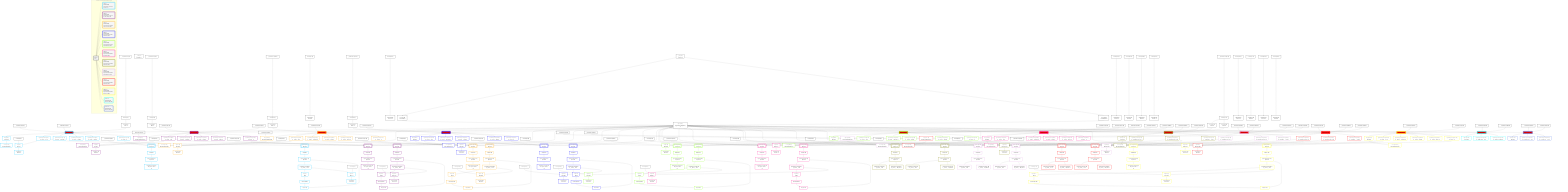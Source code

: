 graph TD
    classDef path fill:#eee,stroke:#000,color:#000
    classDef plan fill:#fff,stroke-width:3px,color:#000
    classDef itemplan fill:#fff,stroke-width:6px,color:#000
    classDef sideeffectplan fill:#f00,stroke-width:6px,color:#000
    classDef bucket fill:#f6f6f6,color:#000,stroke-width:6px,text-align:left


    %% define steps
    __Value3["__Value[3∈0]<br />ᐸcontextᐳ"]:::plan
    __Value5["__Value[5∈0]<br />ᐸrootValueᐳ"]:::plan
    __InputStaticLeaf9["__InputStaticLeaf[9∈0]"]:::plan
    __InputStaticLeaf12["__InputStaticLeaf[12∈0]"]:::plan
    __InputStaticLeaf15["__InputStaticLeaf[15∈0]"]:::plan
    Lambda24["Lambda[24∈0]"]:::plan
    Access25["Access[25∈0]<br />ᐸ24.1ᐳ"]:::plan
    Access27["Access[27∈0]<br />ᐸ3.pgSettingsᐳ"]:::plan
    Access28["Access[28∈0]<br />ᐸ3.withPgClientᐳ"]:::plan
    Object29["Object[29∈0]<br />ᐸ{pgSettings,withPgClient}ᐳ"]:::plan
    PgUpdate26[["PgUpdate[26∈1]"]]:::sideeffectplan
    Object30["Object[30∈1]<br />ᐸ{result}ᐳ"]:::plan
    Access31["Access[31∈1]<br />ᐸ30.clientMutationIdᐳ"]:::plan
    Constant32["Constant[32∈0]"]:::plan
    PgClassExpression33["PgClassExpression[33∈1]<br />ᐸ__person__.”id”ᐳ"]:::plan
    List34["List[34∈1]<br />ᐸ32,33ᐳ"]:::plan
    Lambda35["Lambda[35∈1]<br />ᐸencodeᐳ"]:::plan
    PgClassExpression37["PgClassExpression[37∈1]<br />ᐸ__person__...full_name”ᐳ"]:::plan
    PgClassExpression38["PgClassExpression[38∈1]<br />ᐸ__person__.”email”ᐳ"]:::plan
    PgClassExpression39["PgClassExpression[39∈1]<br />ᐸ__person__.”about”ᐳ"]:::plan
    __InputStaticLeaf40["__InputStaticLeaf[40∈0]"]:::plan
    PgClassExpression41["PgClassExpression[41∈1]<br />ᐸ__person__ᐳ"]:::plan
    PgSelect42[["PgSelect[42∈1]<br />ᐸpersonᐳ"]]:::plan
    First46["First[46∈1]"]:::plan
    PgSelectSingle47["PgSelectSingle[47∈1]<br />ᐸpersonᐳ"]:::plan
    PgClassExpression49["PgClassExpression[49∈1]<br />ᐸ”c”.”perso...lder! */<br />)ᐳ"]:::plan
    PgSelect54[["PgSelect[54∈1]<br />ᐸpersonᐳ"]]:::plan
    First59["First[59∈1]"]:::plan
    PgSelectSingle60["PgSelectSingle[60∈1]<br />ᐸpersonᐳ"]:::plan
    PgClassExpression63["PgClassExpression[63∈1]<br />ᐸ__person__.”id”ᐳ"]:::plan
    List64["List[64∈1]<br />ᐸ63ᐳ"]:::plan
    PgCursor62["PgCursor[62∈1]"]:::plan
    Edge61["Edge[61∈1]"]:::plan
    Constant65["Constant[65∈0]"]:::plan
    List67["List[67∈1]<br />ᐸ65,63ᐳ"]:::plan
    Lambda68["Lambda[68∈1]<br />ᐸencodeᐳ"]:::plan
    Constant70["Constant[70∈0]"]:::plan
    Lambda71["Lambda[71∈0]<br />ᐸencodeᐳ"]:::plan
    __InputStaticLeaf73["__InputStaticLeaf[73∈0]"]:::plan
    __InputStaticLeaf74["__InputStaticLeaf[74∈0]"]:::plan
    __InputStaticLeaf77["__InputStaticLeaf[77∈0]"]:::plan
    __InputStaticLeaf81["__InputStaticLeaf[81∈0]"]:::plan
    Lambda89["Lambda[89∈0]"]:::plan
    Access90["Access[90∈0]<br />ᐸ89.1ᐳ"]:::plan
    PgUpdate91[["PgUpdate[91∈2]"]]:::sideeffectplan
    Object95["Object[95∈2]<br />ᐸ{result,clientMutationId}ᐳ"]:::plan
    Access96["Access[96∈2]<br />ᐸ95.clientMutationIdᐳ"]:::plan
    Constant97["Constant[97∈0]"]:::plan
    PgClassExpression98["PgClassExpression[98∈2]<br />ᐸ__person__.”id”ᐳ"]:::plan
    List99["List[99∈2]<br />ᐸ97,98ᐳ"]:::plan
    Lambda100["Lambda[100∈2]<br />ᐸencodeᐳ"]:::plan
    PgClassExpression102["PgClassExpression[102∈2]<br />ᐸ__person__...full_name”ᐳ"]:::plan
    PgClassExpression103["PgClassExpression[103∈2]<br />ᐸ__person__.”email”ᐳ"]:::plan
    PgClassExpression104["PgClassExpression[104∈2]<br />ᐸ__person__.”about”ᐳ"]:::plan
    __InputStaticLeaf105["__InputStaticLeaf[105∈0]"]:::plan
    PgClassExpression106["PgClassExpression[106∈2]<br />ᐸ__person__ᐳ"]:::plan
    PgSelect107[["PgSelect[107∈2]<br />ᐸpersonᐳ"]]:::plan
    First111["First[111∈2]"]:::plan
    PgSelectSingle112["PgSelectSingle[112∈2]<br />ᐸpersonᐳ"]:::plan
    PgClassExpression114["PgClassExpression[114∈2]<br />ᐸ”c”.”perso...lder! */<br />)ᐳ"]:::plan
    PgSelect119[["PgSelect[119∈2]<br />ᐸpersonᐳ"]]:::plan
    First124["First[124∈2]"]:::plan
    PgSelectSingle125["PgSelectSingle[125∈2]<br />ᐸpersonᐳ"]:::plan
    PgClassExpression128["PgClassExpression[128∈2]<br />ᐸ__person__.”id”ᐳ"]:::plan
    List129["List[129∈2]<br />ᐸ128ᐳ"]:::plan
    PgCursor127["PgCursor[127∈2]"]:::plan
    Edge126["Edge[126∈2]"]:::plan
    Constant130["Constant[130∈0]"]:::plan
    List132["List[132∈2]<br />ᐸ130,128ᐳ"]:::plan
    Lambda133["Lambda[133∈2]<br />ᐸencodeᐳ"]:::plan
    Constant135["Constant[135∈0]"]:::plan
    Lambda136["Lambda[136∈0]<br />ᐸencodeᐳ"]:::plan
    __InputStaticLeaf138["__InputStaticLeaf[138∈0]"]:::plan
    __InputStaticLeaf139["__InputStaticLeaf[139∈0]"]:::plan
    __InputStaticLeaf145["__InputStaticLeaf[145∈0]"]:::plan
    Lambda154["Lambda[154∈0]"]:::plan
    Access155["Access[155∈0]<br />ᐸ154.1ᐳ"]:::plan
    PgUpdate156[["PgUpdate[156∈3]"]]:::sideeffectplan
    Object160["Object[160∈3]<br />ᐸ{result,clientMutationId}ᐳ"]:::plan
    Access161["Access[161∈3]<br />ᐸ160.clientMutationIdᐳ"]:::plan
    Constant162["Constant[162∈0]"]:::plan
    PgClassExpression163["PgClassExpression[163∈3]<br />ᐸ__person__.”id”ᐳ"]:::plan
    List164["List[164∈3]<br />ᐸ162,163ᐳ"]:::plan
    Lambda165["Lambda[165∈3]<br />ᐸencodeᐳ"]:::plan
    PgClassExpression167["PgClassExpression[167∈3]<br />ᐸ__person__...full_name”ᐳ"]:::plan
    PgClassExpression168["PgClassExpression[168∈3]<br />ᐸ__person__.”email”ᐳ"]:::plan
    PgClassExpression169["PgClassExpression[169∈3]<br />ᐸ__person__.”about”ᐳ"]:::plan
    __InputStaticLeaf170["__InputStaticLeaf[170∈0]"]:::plan
    PgClassExpression171["PgClassExpression[171∈3]<br />ᐸ__person__ᐳ"]:::plan
    PgSelect172[["PgSelect[172∈3]<br />ᐸpersonᐳ"]]:::plan
    First176["First[176∈3]"]:::plan
    PgSelectSingle177["PgSelectSingle[177∈3]<br />ᐸpersonᐳ"]:::plan
    PgClassExpression179["PgClassExpression[179∈3]<br />ᐸ”c”.”perso...lder! */<br />)ᐳ"]:::plan
    PgSelect184[["PgSelect[184∈3]<br />ᐸpersonᐳ"]]:::plan
    First189["First[189∈3]"]:::plan
    PgSelectSingle190["PgSelectSingle[190∈3]<br />ᐸpersonᐳ"]:::plan
    PgClassExpression193["PgClassExpression[193∈3]<br />ᐸ__person__.”id”ᐳ"]:::plan
    List194["List[194∈3]<br />ᐸ193ᐳ"]:::plan
    PgCursor192["PgCursor[192∈3]"]:::plan
    Edge191["Edge[191∈3]"]:::plan
    Constant195["Constant[195∈0]"]:::plan
    List197["List[197∈3]<br />ᐸ195,193ᐳ"]:::plan
    Lambda198["Lambda[198∈3]<br />ᐸencodeᐳ"]:::plan
    Constant200["Constant[200∈0]"]:::plan
    Lambda201["Lambda[201∈0]<br />ᐸencodeᐳ"]:::plan
    __InputStaticLeaf204["__InputStaticLeaf[204∈0]"]:::plan
    __InputStaticLeaf210["__InputStaticLeaf[210∈0]"]:::plan
    Lambda219["Lambda[219∈0]"]:::plan
    Access220["Access[220∈0]<br />ᐸ219.1ᐳ"]:::plan
    PgUpdate221[["PgUpdate[221∈4]"]]:::sideeffectplan
    Object225["Object[225∈4]<br />ᐸ{result}ᐳ"]:::plan
    Access226["Access[226∈4]<br />ᐸ225.clientMutationIdᐳ"]:::plan
    Constant227["Constant[227∈0]"]:::plan
    PgClassExpression228["PgClassExpression[228∈4]<br />ᐸ__person__.”id”ᐳ"]:::plan
    List229["List[229∈4]<br />ᐸ227,228ᐳ"]:::plan
    Lambda230["Lambda[230∈4]<br />ᐸencodeᐳ"]:::plan
    PgClassExpression232["PgClassExpression[232∈4]<br />ᐸ__person__...full_name”ᐳ"]:::plan
    PgClassExpression233["PgClassExpression[233∈4]<br />ᐸ__person__.”email”ᐳ"]:::plan
    PgClassExpression234["PgClassExpression[234∈4]<br />ᐸ__person__.”about”ᐳ"]:::plan
    __InputStaticLeaf235["__InputStaticLeaf[235∈0]"]:::plan
    PgClassExpression236["PgClassExpression[236∈4]<br />ᐸ__person__ᐳ"]:::plan
    PgSelect237[["PgSelect[237∈4]<br />ᐸpersonᐳ"]]:::plan
    First241["First[241∈4]"]:::plan
    PgSelectSingle242["PgSelectSingle[242∈4]<br />ᐸpersonᐳ"]:::plan
    PgClassExpression244["PgClassExpression[244∈4]<br />ᐸ”c”.”perso...lder! */<br />)ᐳ"]:::plan
    PgSelect249[["PgSelect[249∈4]<br />ᐸpersonᐳ"]]:::plan
    First254["First[254∈4]"]:::plan
    PgSelectSingle255["PgSelectSingle[255∈4]<br />ᐸpersonᐳ"]:::plan
    PgClassExpression258["PgClassExpression[258∈4]<br />ᐸ__person__.”id”ᐳ"]:::plan
    List259["List[259∈4]<br />ᐸ258ᐳ"]:::plan
    PgCursor257["PgCursor[257∈4]"]:::plan
    Edge256["Edge[256∈4]"]:::plan
    Constant260["Constant[260∈0]"]:::plan
    List262["List[262∈4]<br />ᐸ260,258ᐳ"]:::plan
    Lambda263["Lambda[263∈4]<br />ᐸencodeᐳ"]:::plan
    Constant265["Constant[265∈0]"]:::plan
    Lambda266["Lambda[266∈0]<br />ᐸencodeᐳ"]:::plan
    __InputStaticLeaf269["__InputStaticLeaf[269∈0]"]:::plan
    __InputStaticLeaf272["__InputStaticLeaf[272∈0]"]:::plan
    __InputStaticLeaf275["__InputStaticLeaf[275∈0]"]:::plan
    PgUpdate284[["PgUpdate[284∈5]"]]:::sideeffectplan
    Object288["Object[288∈5]<br />ᐸ{result}ᐳ"]:::plan
    Access289["Access[289∈5]<br />ᐸ288.clientMutationIdᐳ"]:::plan
    Constant290["Constant[290∈0]"]:::plan
    PgClassExpression291["PgClassExpression[291∈5]<br />ᐸ__person__.”id”ᐳ"]:::plan
    List292["List[292∈5]<br />ᐸ290,291ᐳ"]:::plan
    Lambda293["Lambda[293∈5]<br />ᐸencodeᐳ"]:::plan
    PgClassExpression295["PgClassExpression[295∈5]<br />ᐸ__person__...full_name”ᐳ"]:::plan
    PgClassExpression296["PgClassExpression[296∈5]<br />ᐸ__person__.”email”ᐳ"]:::plan
    PgClassExpression297["PgClassExpression[297∈5]<br />ᐸ__person__.”about”ᐳ"]:::plan
    __InputStaticLeaf298["__InputStaticLeaf[298∈0]"]:::plan
    PgClassExpression299["PgClassExpression[299∈5]<br />ᐸ__person__ᐳ"]:::plan
    PgSelect300[["PgSelect[300∈5]<br />ᐸpersonᐳ"]]:::plan
    First304["First[304∈5]"]:::plan
    PgSelectSingle305["PgSelectSingle[305∈5]<br />ᐸpersonᐳ"]:::plan
    PgClassExpression307["PgClassExpression[307∈5]<br />ᐸ”c”.”perso...lder! */<br />)ᐳ"]:::plan
    PgSelect312[["PgSelect[312∈5]<br />ᐸpersonᐳ"]]:::plan
    First317["First[317∈5]"]:::plan
    PgSelectSingle318["PgSelectSingle[318∈5]<br />ᐸpersonᐳ"]:::plan
    PgClassExpression321["PgClassExpression[321∈5]<br />ᐸ__person__.”id”ᐳ"]:::plan
    List322["List[322∈5]<br />ᐸ321ᐳ"]:::plan
    PgCursor320["PgCursor[320∈5]"]:::plan
    Edge319["Edge[319∈5]"]:::plan
    Constant323["Constant[323∈0]"]:::plan
    List325["List[325∈5]<br />ᐸ323,321ᐳ"]:::plan
    Lambda326["Lambda[326∈5]<br />ᐸencodeᐳ"]:::plan
    Constant328["Constant[328∈0]"]:::plan
    Lambda329["Lambda[329∈0]<br />ᐸencodeᐳ"]:::plan
    __InputStaticLeaf332["__InputStaticLeaf[332∈0]"]:::plan
    __InputStaticLeaf338["__InputStaticLeaf[338∈0]"]:::plan
    PgUpdate347[["PgUpdate[347∈6]"]]:::sideeffectplan
    Object351["Object[351∈6]<br />ᐸ{result}ᐳ"]:::plan
    Access352["Access[352∈6]<br />ᐸ351.clientMutationIdᐳ"]:::plan
    Constant353["Constant[353∈0]"]:::plan
    PgClassExpression354["PgClassExpression[354∈6]<br />ᐸ__person__.”id”ᐳ"]:::plan
    List355["List[355∈6]<br />ᐸ353,354ᐳ"]:::plan
    Lambda356["Lambda[356∈6]<br />ᐸencodeᐳ"]:::plan
    PgClassExpression358["PgClassExpression[358∈6]<br />ᐸ__person__...full_name”ᐳ"]:::plan
    PgClassExpression359["PgClassExpression[359∈6]<br />ᐸ__person__.”email”ᐳ"]:::plan
    PgClassExpression360["PgClassExpression[360∈6]<br />ᐸ__person__.”about”ᐳ"]:::plan
    __InputStaticLeaf361["__InputStaticLeaf[361∈0]"]:::plan
    PgClassExpression362["PgClassExpression[362∈6]<br />ᐸ__person__ᐳ"]:::plan
    PgSelect363[["PgSelect[363∈6]<br />ᐸpersonᐳ"]]:::plan
    First367["First[367∈6]"]:::plan
    PgSelectSingle368["PgSelectSingle[368∈6]<br />ᐸpersonᐳ"]:::plan
    PgClassExpression370["PgClassExpression[370∈6]<br />ᐸ”c”.”perso...lder! */<br />)ᐳ"]:::plan
    PgSelect375[["PgSelect[375∈6]<br />ᐸpersonᐳ"]]:::plan
    First380["First[380∈6]"]:::plan
    PgSelectSingle381["PgSelectSingle[381∈6]<br />ᐸpersonᐳ"]:::plan
    PgClassExpression384["PgClassExpression[384∈6]<br />ᐸ__person__.”id”ᐳ"]:::plan
    List385["List[385∈6]<br />ᐸ384ᐳ"]:::plan
    PgCursor383["PgCursor[383∈6]"]:::plan
    Edge382["Edge[382∈6]"]:::plan
    Constant386["Constant[386∈0]"]:::plan
    List388["List[388∈6]<br />ᐸ386,384ᐳ"]:::plan
    Lambda389["Lambda[389∈6]<br />ᐸencodeᐳ"]:::plan
    Constant391["Constant[391∈0]"]:::plan
    Lambda392["Lambda[392∈0]<br />ᐸencodeᐳ"]:::plan
    __InputStaticLeaf395["__InputStaticLeaf[395∈0]"]:::plan
    __InputStaticLeaf398["__InputStaticLeaf[398∈0]"]:::plan
    __InputStaticLeaf399["__InputStaticLeaf[399∈0]"]:::plan
    Lambda400["Lambda[400∈0]"]:::plan
    Access401["Access[401∈0]<br />ᐸ400.1ᐳ"]:::plan
    Access402["Access[402∈0]<br />ᐸ400.2ᐳ"]:::plan
    PgUpdate403[["PgUpdate[403∈7]"]]:::sideeffectplan
    Object407["Object[407∈7]<br />ᐸ{result}ᐳ"]:::plan
    Access408["Access[408∈7]<br />ᐸ407.clientMutationIdᐳ"]:::plan
    Constant409["Constant[409∈0]"]:::plan
    PgClassExpression410["PgClassExpression[410∈7]<br />ᐸ__compound...rson_id_1”ᐳ"]:::plan
    PgClassExpression411["PgClassExpression[411∈7]<br />ᐸ__compound...rson_id_2”ᐳ"]:::plan
    List412["List[412∈7]<br />ᐸ409,410,411ᐳ"]:::plan
    Lambda413["Lambda[413∈7]<br />ᐸencodeᐳ"]:::plan
    PgClassExpression416["PgClassExpression[416∈7]<br />ᐸ__compound...__.”extra”ᐳ"]:::plan
    PgSelect418[["PgSelect[418∈7]<br />ᐸpersonᐳ"]]:::plan
    First422["First[422∈7]"]:::plan
    PgSelectSingle423["PgSelectSingle[423∈7]<br />ᐸpersonᐳ"]:::plan
    PgClassExpression424["PgClassExpression[424∈7]<br />ᐸ__person__.”id”ᐳ"]:::plan
    PgClassExpression425["PgClassExpression[425∈7]<br />ᐸ__person__...full_name”ᐳ"]:::plan
    PgSelect427[["PgSelect[427∈7]<br />ᐸpersonᐳ"]]:::plan
    First431["First[431∈7]"]:::plan
    PgSelectSingle432["PgSelectSingle[432∈7]<br />ᐸpersonᐳ"]:::plan
    PgClassExpression433["PgClassExpression[433∈7]<br />ᐸ__person__.”id”ᐳ"]:::plan
    PgClassExpression434["PgClassExpression[434∈7]<br />ᐸ__person__...full_name”ᐳ"]:::plan
    Constant435["Constant[435∈0]"]:::plan
    Lambda436["Lambda[436∈0]<br />ᐸencodeᐳ"]:::plan
    __InputStaticLeaf438["__InputStaticLeaf[438∈0]"]:::plan
    __InputStaticLeaf439["__InputStaticLeaf[439∈0]"]:::plan
    __InputStaticLeaf440["__InputStaticLeaf[440∈0]"]:::plan
    __InputStaticLeaf443["__InputStaticLeaf[443∈0]"]:::plan
    __InputStaticLeaf444["__InputStaticLeaf[444∈0]"]:::plan
    PgUpdate445[["PgUpdate[445∈8]"]]:::sideeffectplan
    Object449["Object[449∈8]<br />ᐸ{result,clientMutationId}ᐳ"]:::plan
    Access450["Access[450∈8]<br />ᐸ449.clientMutationIdᐳ"]:::plan
    Constant451["Constant[451∈0]"]:::plan
    PgClassExpression452["PgClassExpression[452∈8]<br />ᐸ__compound...rson_id_1”ᐳ"]:::plan
    PgClassExpression453["PgClassExpression[453∈8]<br />ᐸ__compound...rson_id_2”ᐳ"]:::plan
    List454["List[454∈8]<br />ᐸ451,452,453ᐳ"]:::plan
    Lambda455["Lambda[455∈8]<br />ᐸencodeᐳ"]:::plan
    PgClassExpression458["PgClassExpression[458∈8]<br />ᐸ__compound...__.”extra”ᐳ"]:::plan
    PgSelect460[["PgSelect[460∈8]<br />ᐸpersonᐳ"]]:::plan
    First464["First[464∈8]"]:::plan
    PgSelectSingle465["PgSelectSingle[465∈8]<br />ᐸpersonᐳ"]:::plan
    PgClassExpression466["PgClassExpression[466∈8]<br />ᐸ__person__.”id”ᐳ"]:::plan
    PgClassExpression467["PgClassExpression[467∈8]<br />ᐸ__person__...full_name”ᐳ"]:::plan
    PgSelect469[["PgSelect[469∈8]<br />ᐸpersonᐳ"]]:::plan
    First473["First[473∈8]"]:::plan
    PgSelectSingle474["PgSelectSingle[474∈8]<br />ᐸpersonᐳ"]:::plan
    PgClassExpression475["PgClassExpression[475∈8]<br />ᐸ__person__.”id”ᐳ"]:::plan
    PgClassExpression476["PgClassExpression[476∈8]<br />ᐸ__person__...full_name”ᐳ"]:::plan
    Constant477["Constant[477∈0]"]:::plan
    Lambda478["Lambda[478∈0]<br />ᐸencodeᐳ"]:::plan
    __InputStaticLeaf480["__InputStaticLeaf[480∈0]"]:::plan
    __InputStaticLeaf481["__InputStaticLeaf[481∈0]"]:::plan
    __InputStaticLeaf482["__InputStaticLeaf[482∈0]"]:::plan
    __InputStaticLeaf486["__InputStaticLeaf[486∈0]"]:::plan
    PgUpdate487[["PgUpdate[487∈9]"]]:::sideeffectplan
    Object491["Object[491∈9]<br />ᐸ{result,clientMutationId}ᐳ"]:::plan
    Access492["Access[492∈9]<br />ᐸ491.clientMutationIdᐳ"]:::plan
    Constant493["Constant[493∈0]"]:::plan
    PgClassExpression494["PgClassExpression[494∈9]<br />ᐸ__compound...rson_id_1”ᐳ"]:::plan
    PgClassExpression495["PgClassExpression[495∈9]<br />ᐸ__compound...rson_id_2”ᐳ"]:::plan
    List496["List[496∈9]<br />ᐸ493,494,495ᐳ"]:::plan
    Lambda497["Lambda[497∈9]<br />ᐸencodeᐳ"]:::plan
    PgClassExpression500["PgClassExpression[500∈9]<br />ᐸ__compound...__.”extra”ᐳ"]:::plan
    PgSelect502[["PgSelect[502∈9]<br />ᐸpersonᐳ"]]:::plan
    First506["First[506∈9]"]:::plan
    PgSelectSingle507["PgSelectSingle[507∈9]<br />ᐸpersonᐳ"]:::plan
    PgClassExpression508["PgClassExpression[508∈9]<br />ᐸ__person__.”id”ᐳ"]:::plan
    PgClassExpression509["PgClassExpression[509∈9]<br />ᐸ__person__...full_name”ᐳ"]:::plan
    PgSelect511[["PgSelect[511∈9]<br />ᐸpersonᐳ"]]:::plan
    First515["First[515∈9]"]:::plan
    PgSelectSingle516["PgSelectSingle[516∈9]<br />ᐸpersonᐳ"]:::plan
    PgClassExpression517["PgClassExpression[517∈9]<br />ᐸ__person__.”id”ᐳ"]:::plan
    PgClassExpression518["PgClassExpression[518∈9]<br />ᐸ__person__...full_name”ᐳ"]:::plan
    Constant519["Constant[519∈0]"]:::plan
    Lambda520["Lambda[520∈0]<br />ᐸencodeᐳ"]:::plan
    __InputStaticLeaf523["__InputStaticLeaf[523∈0]"]:::plan
    __InputStaticLeaf530["__InputStaticLeaf[530∈0]"]:::plan
    PgUpdate538[["PgUpdate[538∈10]"]]:::sideeffectplan
    Object542["Object[542∈10]<br />ᐸ{result}ᐳ"]:::plan
    Access543["Access[543∈10]<br />ᐸ542.clientMutationIdᐳ"]:::plan
    Constant544["Constant[544∈0]"]:::plan
    PgClassExpression545["PgClassExpression[545∈10]<br />ᐸ__person__.”id”ᐳ"]:::plan
    List546["List[546∈10]<br />ᐸ544,545ᐳ"]:::plan
    Lambda547["Lambda[547∈10]<br />ᐸencodeᐳ"]:::plan
    PgClassExpression549["PgClassExpression[549∈10]<br />ᐸ__person__...full_name”ᐳ"]:::plan
    PgClassExpression550["PgClassExpression[550∈10]<br />ᐸ__person__.”email”ᐳ"]:::plan
    PgClassExpression551["PgClassExpression[551∈10]<br />ᐸ__person__.”about”ᐳ"]:::plan
    __InputStaticLeaf552["__InputStaticLeaf[552∈0]"]:::plan
    PgClassExpression553["PgClassExpression[553∈10]<br />ᐸ__person__ᐳ"]:::plan
    PgSelect554[["PgSelect[554∈10]<br />ᐸpersonᐳ"]]:::plan
    First558["First[558∈10]"]:::plan
    PgSelectSingle559["PgSelectSingle[559∈10]<br />ᐸpersonᐳ"]:::plan
    PgClassExpression561["PgClassExpression[561∈10]<br />ᐸ”c”.”perso...lder! */<br />)ᐳ"]:::plan
    PgSelect566[["PgSelect[566∈10]<br />ᐸpersonᐳ"]]:::plan
    First571["First[571∈10]"]:::plan
    PgSelectSingle572["PgSelectSingle[572∈10]<br />ᐸpersonᐳ"]:::plan
    PgClassExpression575["PgClassExpression[575∈10]<br />ᐸ__person__.”id”ᐳ"]:::plan
    List576["List[576∈10]<br />ᐸ575ᐳ"]:::plan
    PgCursor574["PgCursor[574∈10]"]:::plan
    Edge573["Edge[573∈10]"]:::plan
    Constant577["Constant[577∈0]"]:::plan
    List579["List[579∈10]<br />ᐸ577,575ᐳ"]:::plan
    Lambda580["Lambda[580∈10]<br />ᐸencodeᐳ"]:::plan
    Constant582["Constant[582∈0]"]:::plan
    Lambda583["Lambda[583∈0]<br />ᐸencodeᐳ"]:::plan
    __InputStaticLeaf586["__InputStaticLeaf[586∈0]"]:::plan
    __InputStaticLeaf589["__InputStaticLeaf[589∈0]"]:::plan
    PgUpdate590[["PgUpdate[590∈11]"]]:::sideeffectplan
    Object594["Object[594∈11]<br />ᐸ{result}ᐳ"]:::plan
    PgClassExpression595["PgClassExpression[595∈11]<br />ᐸ__default_value__.”id”ᐳ"]:::plan
    PgClassExpression596["PgClassExpression[596∈11]<br />ᐸ__default_...ull_value”ᐳ"]:::plan
    __InputStaticLeaf599["__InputStaticLeaf[599∈0]"]:::plan
    __InputStaticLeaf602["__InputStaticLeaf[602∈0]"]:::plan
    PgUpdate603[["PgUpdate[603∈12]"]]:::sideeffectplan
    Object607["Object[607∈12]<br />ᐸ{result}ᐳ"]:::plan
    PgClassExpression608["PgClassExpression[608∈12]<br />ᐸ__no_primary_key__.”id”ᐳ"]:::plan
    PgClassExpression609["PgClassExpression[609∈12]<br />ᐸ__no_prima...ey__.”str”ᐳ"]:::plan

    %% plan dependencies
    __InputStaticLeaf9 --> Lambda24
    Lambda24 --> Access25
    __Value3 --> Access27
    __Value3 --> Access28
    Access27 & Access28 --> Object29
    Object29 & Access25 & __InputStaticLeaf12 & __InputStaticLeaf15 --> PgUpdate26
    PgUpdate26 --> Object30
    Object30 --> Access31
    PgUpdate26 --> PgClassExpression33
    Constant32 & PgClassExpression33 --> List34
    List34 --> Lambda35
    PgUpdate26 --> PgClassExpression37
    PgUpdate26 --> PgClassExpression38
    PgUpdate26 --> PgClassExpression39
    PgUpdate26 --> PgClassExpression41
    Object29 & PgClassExpression41 & __InputStaticLeaf40 --> PgSelect42
    PgSelect42 --> First46
    First46 --> PgSelectSingle47
    PgSelectSingle47 --> PgClassExpression49
    Object29 & PgClassExpression33 --> PgSelect54
    PgSelect54 --> First59
    First59 --> PgSelectSingle60
    PgSelectSingle60 --> PgClassExpression63
    PgClassExpression63 --> List64
    List64 --> PgCursor62
    PgSelectSingle60 & PgCursor62 --> Edge61
    Constant65 & PgClassExpression63 --> List67
    List67 --> Lambda68
    Constant70 --> Lambda71
    __InputStaticLeaf74 --> Lambda89
    Lambda89 --> Access90
    Object29 & Access90 & __InputStaticLeaf77 & __InputStaticLeaf81 --> PgUpdate91
    PgUpdate91 & __InputStaticLeaf73 --> Object95
    Object95 --> Access96
    PgUpdate91 --> PgClassExpression98
    Constant97 & PgClassExpression98 --> List99
    List99 --> Lambda100
    PgUpdate91 --> PgClassExpression102
    PgUpdate91 --> PgClassExpression103
    PgUpdate91 --> PgClassExpression104
    PgUpdate91 --> PgClassExpression106
    Object29 & PgClassExpression106 & __InputStaticLeaf105 --> PgSelect107
    PgSelect107 --> First111
    First111 --> PgSelectSingle112
    PgSelectSingle112 --> PgClassExpression114
    Object29 & PgClassExpression98 --> PgSelect119
    PgSelect119 --> First124
    First124 --> PgSelectSingle125
    PgSelectSingle125 --> PgClassExpression128
    PgClassExpression128 --> List129
    List129 --> PgCursor127
    PgSelectSingle125 & PgCursor127 --> Edge126
    Constant130 & PgClassExpression128 --> List132
    List132 --> Lambda133
    Constant135 --> Lambda136
    __InputStaticLeaf139 --> Lambda154
    Lambda154 --> Access155
    Object29 & Access155 & __InputStaticLeaf145 --> PgUpdate156
    PgUpdate156 & __InputStaticLeaf138 --> Object160
    Object160 --> Access161
    PgUpdate156 --> PgClassExpression163
    Constant162 & PgClassExpression163 --> List164
    List164 --> Lambda165
    PgUpdate156 --> PgClassExpression167
    PgUpdate156 --> PgClassExpression168
    PgUpdate156 --> PgClassExpression169
    PgUpdate156 --> PgClassExpression171
    Object29 & PgClassExpression171 & __InputStaticLeaf170 --> PgSelect172
    PgSelect172 --> First176
    First176 --> PgSelectSingle177
    PgSelectSingle177 --> PgClassExpression179
    Object29 & PgClassExpression163 --> PgSelect184
    PgSelect184 --> First189
    First189 --> PgSelectSingle190
    PgSelectSingle190 --> PgClassExpression193
    PgClassExpression193 --> List194
    List194 --> PgCursor192
    PgSelectSingle190 & PgCursor192 --> Edge191
    Constant195 & PgClassExpression193 --> List197
    List197 --> Lambda198
    Constant200 --> Lambda201
    __InputStaticLeaf204 --> Lambda219
    Lambda219 --> Access220
    Object29 & Access220 & __InputStaticLeaf210 --> PgUpdate221
    PgUpdate221 --> Object225
    Object225 --> Access226
    PgUpdate221 --> PgClassExpression228
    Constant227 & PgClassExpression228 --> List229
    List229 --> Lambda230
    PgUpdate221 --> PgClassExpression232
    PgUpdate221 --> PgClassExpression233
    PgUpdate221 --> PgClassExpression234
    PgUpdate221 --> PgClassExpression236
    Object29 & PgClassExpression236 & __InputStaticLeaf235 --> PgSelect237
    PgSelect237 --> First241
    First241 --> PgSelectSingle242
    PgSelectSingle242 --> PgClassExpression244
    Object29 & PgClassExpression228 --> PgSelect249
    PgSelect249 --> First254
    First254 --> PgSelectSingle255
    PgSelectSingle255 --> PgClassExpression258
    PgClassExpression258 --> List259
    List259 --> PgCursor257
    PgSelectSingle255 & PgCursor257 --> Edge256
    Constant260 & PgClassExpression258 --> List262
    List262 --> Lambda263
    Constant265 --> Lambda266
    Object29 & __InputStaticLeaf269 & __InputStaticLeaf272 & __InputStaticLeaf275 --> PgUpdate284
    PgUpdate284 --> Object288
    Object288 --> Access289
    PgUpdate284 --> PgClassExpression291
    Constant290 & PgClassExpression291 --> List292
    List292 --> Lambda293
    PgUpdate284 --> PgClassExpression295
    PgUpdate284 --> PgClassExpression296
    PgUpdate284 --> PgClassExpression297
    PgUpdate284 --> PgClassExpression299
    Object29 & PgClassExpression299 & __InputStaticLeaf298 --> PgSelect300
    PgSelect300 --> First304
    First304 --> PgSelectSingle305
    PgSelectSingle305 --> PgClassExpression307
    Object29 & PgClassExpression291 --> PgSelect312
    PgSelect312 --> First317
    First317 --> PgSelectSingle318
    PgSelectSingle318 --> PgClassExpression321
    PgClassExpression321 --> List322
    List322 --> PgCursor320
    PgSelectSingle318 & PgCursor320 --> Edge319
    Constant323 & PgClassExpression321 --> List325
    List325 --> Lambda326
    Constant328 --> Lambda329
    Object29 & __InputStaticLeaf332 & __InputStaticLeaf338 --> PgUpdate347
    PgUpdate347 --> Object351
    Object351 --> Access352
    PgUpdate347 --> PgClassExpression354
    Constant353 & PgClassExpression354 --> List355
    List355 --> Lambda356
    PgUpdate347 --> PgClassExpression358
    PgUpdate347 --> PgClassExpression359
    PgUpdate347 --> PgClassExpression360
    PgUpdate347 --> PgClassExpression362
    Object29 & PgClassExpression362 & __InputStaticLeaf361 --> PgSelect363
    PgSelect363 --> First367
    First367 --> PgSelectSingle368
    PgSelectSingle368 --> PgClassExpression370
    Object29 & PgClassExpression354 --> PgSelect375
    PgSelect375 --> First380
    First380 --> PgSelectSingle381
    PgSelectSingle381 --> PgClassExpression384
    PgClassExpression384 --> List385
    List385 --> PgCursor383
    PgSelectSingle381 & PgCursor383 --> Edge382
    Constant386 & PgClassExpression384 --> List388
    List388 --> Lambda389
    Constant391 --> Lambda392
    __InputStaticLeaf395 --> Lambda400
    Lambda400 --> Access401
    Lambda400 --> Access402
    Object29 & Access401 & Access402 & __InputStaticLeaf398 & __InputStaticLeaf399 --> PgUpdate403
    PgUpdate403 --> Object407
    Object407 --> Access408
    PgUpdate403 --> PgClassExpression410
    PgUpdate403 --> PgClassExpression411
    Constant409 & PgClassExpression410 & PgClassExpression411 --> List412
    List412 --> Lambda413
    PgUpdate403 --> PgClassExpression416
    Object29 & PgClassExpression410 --> PgSelect418
    PgSelect418 --> First422
    First422 --> PgSelectSingle423
    PgSelectSingle423 --> PgClassExpression424
    PgSelectSingle423 --> PgClassExpression425
    Object29 & PgClassExpression411 --> PgSelect427
    PgSelect427 --> First431
    First431 --> PgSelectSingle432
    PgSelectSingle432 --> PgClassExpression433
    PgSelectSingle432 --> PgClassExpression434
    Constant435 --> Lambda436
    Object29 & __InputStaticLeaf439 & __InputStaticLeaf440 & __InputStaticLeaf443 & __InputStaticLeaf444 --> PgUpdate445
    PgUpdate445 & __InputStaticLeaf438 --> Object449
    Object449 --> Access450
    PgUpdate445 --> PgClassExpression452
    PgUpdate445 --> PgClassExpression453
    Constant451 & PgClassExpression452 & PgClassExpression453 --> List454
    List454 --> Lambda455
    PgUpdate445 --> PgClassExpression458
    Object29 & PgClassExpression452 --> PgSelect460
    PgSelect460 --> First464
    First464 --> PgSelectSingle465
    PgSelectSingle465 --> PgClassExpression466
    PgSelectSingle465 --> PgClassExpression467
    Object29 & PgClassExpression453 --> PgSelect469
    PgSelect469 --> First473
    First473 --> PgSelectSingle474
    PgSelectSingle474 --> PgClassExpression475
    PgSelectSingle474 --> PgClassExpression476
    Constant477 --> Lambda478
    Object29 & __InputStaticLeaf481 & __InputStaticLeaf482 & __InputStaticLeaf486 --> PgUpdate487
    PgUpdate487 & __InputStaticLeaf480 --> Object491
    Object491 --> Access492
    PgUpdate487 --> PgClassExpression494
    PgUpdate487 --> PgClassExpression495
    Constant493 & PgClassExpression494 & PgClassExpression495 --> List496
    List496 --> Lambda497
    PgUpdate487 --> PgClassExpression500
    Object29 & PgClassExpression494 --> PgSelect502
    PgSelect502 --> First506
    First506 --> PgSelectSingle507
    PgSelectSingle507 --> PgClassExpression508
    PgSelectSingle507 --> PgClassExpression509
    Object29 & PgClassExpression495 --> PgSelect511
    PgSelect511 --> First515
    First515 --> PgSelectSingle516
    PgSelectSingle516 --> PgClassExpression517
    PgSelectSingle516 --> PgClassExpression518
    Constant519 --> Lambda520
    Object29 & __InputStaticLeaf523 & __InputStaticLeaf530 --> PgUpdate538
    PgUpdate538 --> Object542
    Object542 --> Access543
    PgUpdate538 --> PgClassExpression545
    Constant544 & PgClassExpression545 --> List546
    List546 --> Lambda547
    PgUpdate538 --> PgClassExpression549
    PgUpdate538 --> PgClassExpression550
    PgUpdate538 --> PgClassExpression551
    PgUpdate538 --> PgClassExpression553
    Object29 & PgClassExpression553 & __InputStaticLeaf552 --> PgSelect554
    PgSelect554 --> First558
    First558 --> PgSelectSingle559
    PgSelectSingle559 --> PgClassExpression561
    Object29 & PgClassExpression545 --> PgSelect566
    PgSelect566 --> First571
    First571 --> PgSelectSingle572
    PgSelectSingle572 --> PgClassExpression575
    PgClassExpression575 --> List576
    List576 --> PgCursor574
    PgSelectSingle572 & PgCursor574 --> Edge573
    Constant577 & PgClassExpression575 --> List579
    List579 --> Lambda580
    Constant582 --> Lambda583
    Object29 & __InputStaticLeaf586 & __InputStaticLeaf589 --> PgUpdate590
    PgUpdate590 --> Object594
    PgUpdate590 --> PgClassExpression595
    PgUpdate590 --> PgClassExpression596
    Object29 & __InputStaticLeaf599 & __InputStaticLeaf602 --> PgUpdate603
    PgUpdate603 --> Object607
    PgUpdate603 --> PgClassExpression608
    PgUpdate603 --> PgClassExpression609

    %% plan-to-path relationships

    subgraph "Buckets for mutations/v4/mutation-update"
    Bucket0("Bucket 0<br />(root)"):::bucket
    classDef bucket0 stroke:#696969
    class Bucket0,__Value3,__Value5,__InputStaticLeaf9,__InputStaticLeaf12,__InputStaticLeaf15,Lambda24,Access25,Access27,Access28,Object29,Constant32,__InputStaticLeaf40,Constant65,Constant70,Lambda71,__InputStaticLeaf73,__InputStaticLeaf74,__InputStaticLeaf77,__InputStaticLeaf81,Lambda89,Access90,Constant97,__InputStaticLeaf105,Constant130,Constant135,Lambda136,__InputStaticLeaf138,__InputStaticLeaf139,__InputStaticLeaf145,Lambda154,Access155,Constant162,__InputStaticLeaf170,Constant195,Constant200,Lambda201,__InputStaticLeaf204,__InputStaticLeaf210,Lambda219,Access220,Constant227,__InputStaticLeaf235,Constant260,Constant265,Lambda266,__InputStaticLeaf269,__InputStaticLeaf272,__InputStaticLeaf275,Constant290,__InputStaticLeaf298,Constant323,Constant328,Lambda329,__InputStaticLeaf332,__InputStaticLeaf338,Constant353,__InputStaticLeaf361,Constant386,Constant391,Lambda392,__InputStaticLeaf395,__InputStaticLeaf398,__InputStaticLeaf399,Lambda400,Access401,Access402,Constant409,Constant435,Lambda436,__InputStaticLeaf438,__InputStaticLeaf439,__InputStaticLeaf440,__InputStaticLeaf443,__InputStaticLeaf444,Constant451,Constant477,Lambda478,__InputStaticLeaf480,__InputStaticLeaf481,__InputStaticLeaf482,__InputStaticLeaf486,Constant493,Constant519,Lambda520,__InputStaticLeaf523,__InputStaticLeaf530,Constant544,__InputStaticLeaf552,Constant577,Constant582,Lambda583,__InputStaticLeaf586,__InputStaticLeaf589,__InputStaticLeaf599,__InputStaticLeaf602 bucket0
    Bucket1("Bucket 1<br />(mutationField)<br />Deps: 29, 25, 12, 15, 32, 40, 65, 5, 71"):::bucket
    classDef bucket1 stroke:#00bfff
    class Bucket1,PgUpdate26,Object30,Access31,PgClassExpression33,List34,Lambda35,PgClassExpression37,PgClassExpression38,PgClassExpression39,PgClassExpression41,PgSelect42,First46,PgSelectSingle47,PgClassExpression49,PgSelect54,First59,PgSelectSingle60,Edge61,PgCursor62,PgClassExpression63,List64,List67,Lambda68 bucket1
    Bucket2("Bucket 2<br />(mutationField)<br />Deps: 29, 90, 77, 81, 73, 97, 105, 130, 5, 136"):::bucket
    classDef bucket2 stroke:#7f007f
    class Bucket2,PgUpdate91,Object95,Access96,PgClassExpression98,List99,Lambda100,PgClassExpression102,PgClassExpression103,PgClassExpression104,PgClassExpression106,PgSelect107,First111,PgSelectSingle112,PgClassExpression114,PgSelect119,First124,PgSelectSingle125,Edge126,PgCursor127,PgClassExpression128,List129,List132,Lambda133 bucket2
    Bucket3("Bucket 3<br />(mutationField)<br />Deps: 29, 155, 145, 138, 162, 170, 195, 5, 201"):::bucket
    classDef bucket3 stroke:#ffa500
    class Bucket3,PgUpdate156,Object160,Access161,PgClassExpression163,List164,Lambda165,PgClassExpression167,PgClassExpression168,PgClassExpression169,PgClassExpression171,PgSelect172,First176,PgSelectSingle177,PgClassExpression179,PgSelect184,First189,PgSelectSingle190,Edge191,PgCursor192,PgClassExpression193,List194,List197,Lambda198 bucket3
    Bucket4("Bucket 4<br />(mutationField)<br />Deps: 29, 220, 210, 227, 235, 260, 5, 266"):::bucket
    classDef bucket4 stroke:#0000ff
    class Bucket4,PgUpdate221,Object225,Access226,PgClassExpression228,List229,Lambda230,PgClassExpression232,PgClassExpression233,PgClassExpression234,PgClassExpression236,PgSelect237,First241,PgSelectSingle242,PgClassExpression244,PgSelect249,First254,PgSelectSingle255,Edge256,PgCursor257,PgClassExpression258,List259,List262,Lambda263 bucket4
    Bucket5("Bucket 5<br />(mutationField)<br />Deps: 29, 269, 272, 275, 290, 298, 323, 5, 329"):::bucket
    classDef bucket5 stroke:#7fff00
    class Bucket5,PgUpdate284,Object288,Access289,PgClassExpression291,List292,Lambda293,PgClassExpression295,PgClassExpression296,PgClassExpression297,PgClassExpression299,PgSelect300,First304,PgSelectSingle305,PgClassExpression307,PgSelect312,First317,PgSelectSingle318,Edge319,PgCursor320,PgClassExpression321,List322,List325,Lambda326 bucket5
    Bucket6("Bucket 6<br />(mutationField)<br />Deps: 29, 332, 338, 353, 361, 386, 5, 392"):::bucket
    classDef bucket6 stroke:#ff1493
    class Bucket6,PgUpdate347,Object351,Access352,PgClassExpression354,List355,Lambda356,PgClassExpression358,PgClassExpression359,PgClassExpression360,PgClassExpression362,PgSelect363,First367,PgSelectSingle368,PgClassExpression370,PgSelect375,First380,PgSelectSingle381,Edge382,PgCursor383,PgClassExpression384,List385,List388,Lambda389 bucket6
    Bucket7("Bucket 7<br />(mutationField)<br />Deps: 29, 401, 402, 398, 399, 409, 5, 436"):::bucket
    classDef bucket7 stroke:#808000
    class Bucket7,PgUpdate403,Object407,Access408,PgClassExpression410,PgClassExpression411,List412,Lambda413,PgClassExpression416,PgSelect418,First422,PgSelectSingle423,PgClassExpression424,PgClassExpression425,PgSelect427,First431,PgSelectSingle432,PgClassExpression433,PgClassExpression434 bucket7
    Bucket8("Bucket 8<br />(mutationField)<br />Deps: 29, 439, 440, 443, 444, 438, 451, 5, 478"):::bucket
    classDef bucket8 stroke:#dda0dd
    class Bucket8,PgUpdate445,Object449,Access450,PgClassExpression452,PgClassExpression453,List454,Lambda455,PgClassExpression458,PgSelect460,First464,PgSelectSingle465,PgClassExpression466,PgClassExpression467,PgSelect469,First473,PgSelectSingle474,PgClassExpression475,PgClassExpression476 bucket8
    Bucket9("Bucket 9<br />(mutationField)<br />Deps: 29, 481, 482, 486, 480, 493, 5, 520"):::bucket
    classDef bucket9 stroke:#ff0000
    class Bucket9,PgUpdate487,Object491,Access492,PgClassExpression494,PgClassExpression495,List496,Lambda497,PgClassExpression500,PgSelect502,First506,PgSelectSingle507,PgClassExpression508,PgClassExpression509,PgSelect511,First515,PgSelectSingle516,PgClassExpression517,PgClassExpression518 bucket9
    Bucket10("Bucket 10<br />(mutationField)<br />Deps: 29, 523, 530, 544, 552, 577, 5, 583"):::bucket
    classDef bucket10 stroke:#ffff00
    class Bucket10,PgUpdate538,Object542,Access543,PgClassExpression545,List546,Lambda547,PgClassExpression549,PgClassExpression550,PgClassExpression551,PgClassExpression553,PgSelect554,First558,PgSelectSingle559,PgClassExpression561,PgSelect566,First571,PgSelectSingle572,Edge573,PgCursor574,PgClassExpression575,List576,List579,Lambda580 bucket10
    Bucket11("Bucket 11<br />(mutationField)<br />Deps: 29, 586, 589"):::bucket
    classDef bucket11 stroke:#00ffff
    class Bucket11,PgUpdate590,Object594,PgClassExpression595,PgClassExpression596 bucket11
    Bucket12("Bucket 12<br />(mutationField)<br />Deps: 29, 599, 602"):::bucket
    classDef bucket12 stroke:#4169e1
    class Bucket12,PgUpdate603,Object607,PgClassExpression608,PgClassExpression609 bucket12
    Bucket0 --> Bucket1 & Bucket2 & Bucket3 & Bucket4 & Bucket5 & Bucket6 & Bucket7 & Bucket8 & Bucket9 & Bucket10 & Bucket11 & Bucket12
    end
